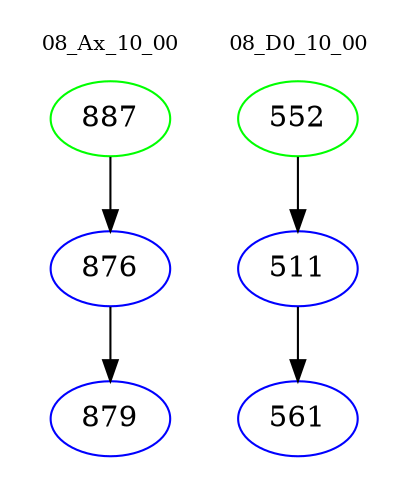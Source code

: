 digraph{
subgraph cluster_0 {
color = white
label = "08_Ax_10_00";
fontsize=10;
T0_887 [label="887", color="green"]
T0_887 -> T0_876 [color="black"]
T0_876 [label="876", color="blue"]
T0_876 -> T0_879 [color="black"]
T0_879 [label="879", color="blue"]
}
subgraph cluster_1 {
color = white
label = "08_D0_10_00";
fontsize=10;
T1_552 [label="552", color="green"]
T1_552 -> T1_511 [color="black"]
T1_511 [label="511", color="blue"]
T1_511 -> T1_561 [color="black"]
T1_561 [label="561", color="blue"]
}
}
